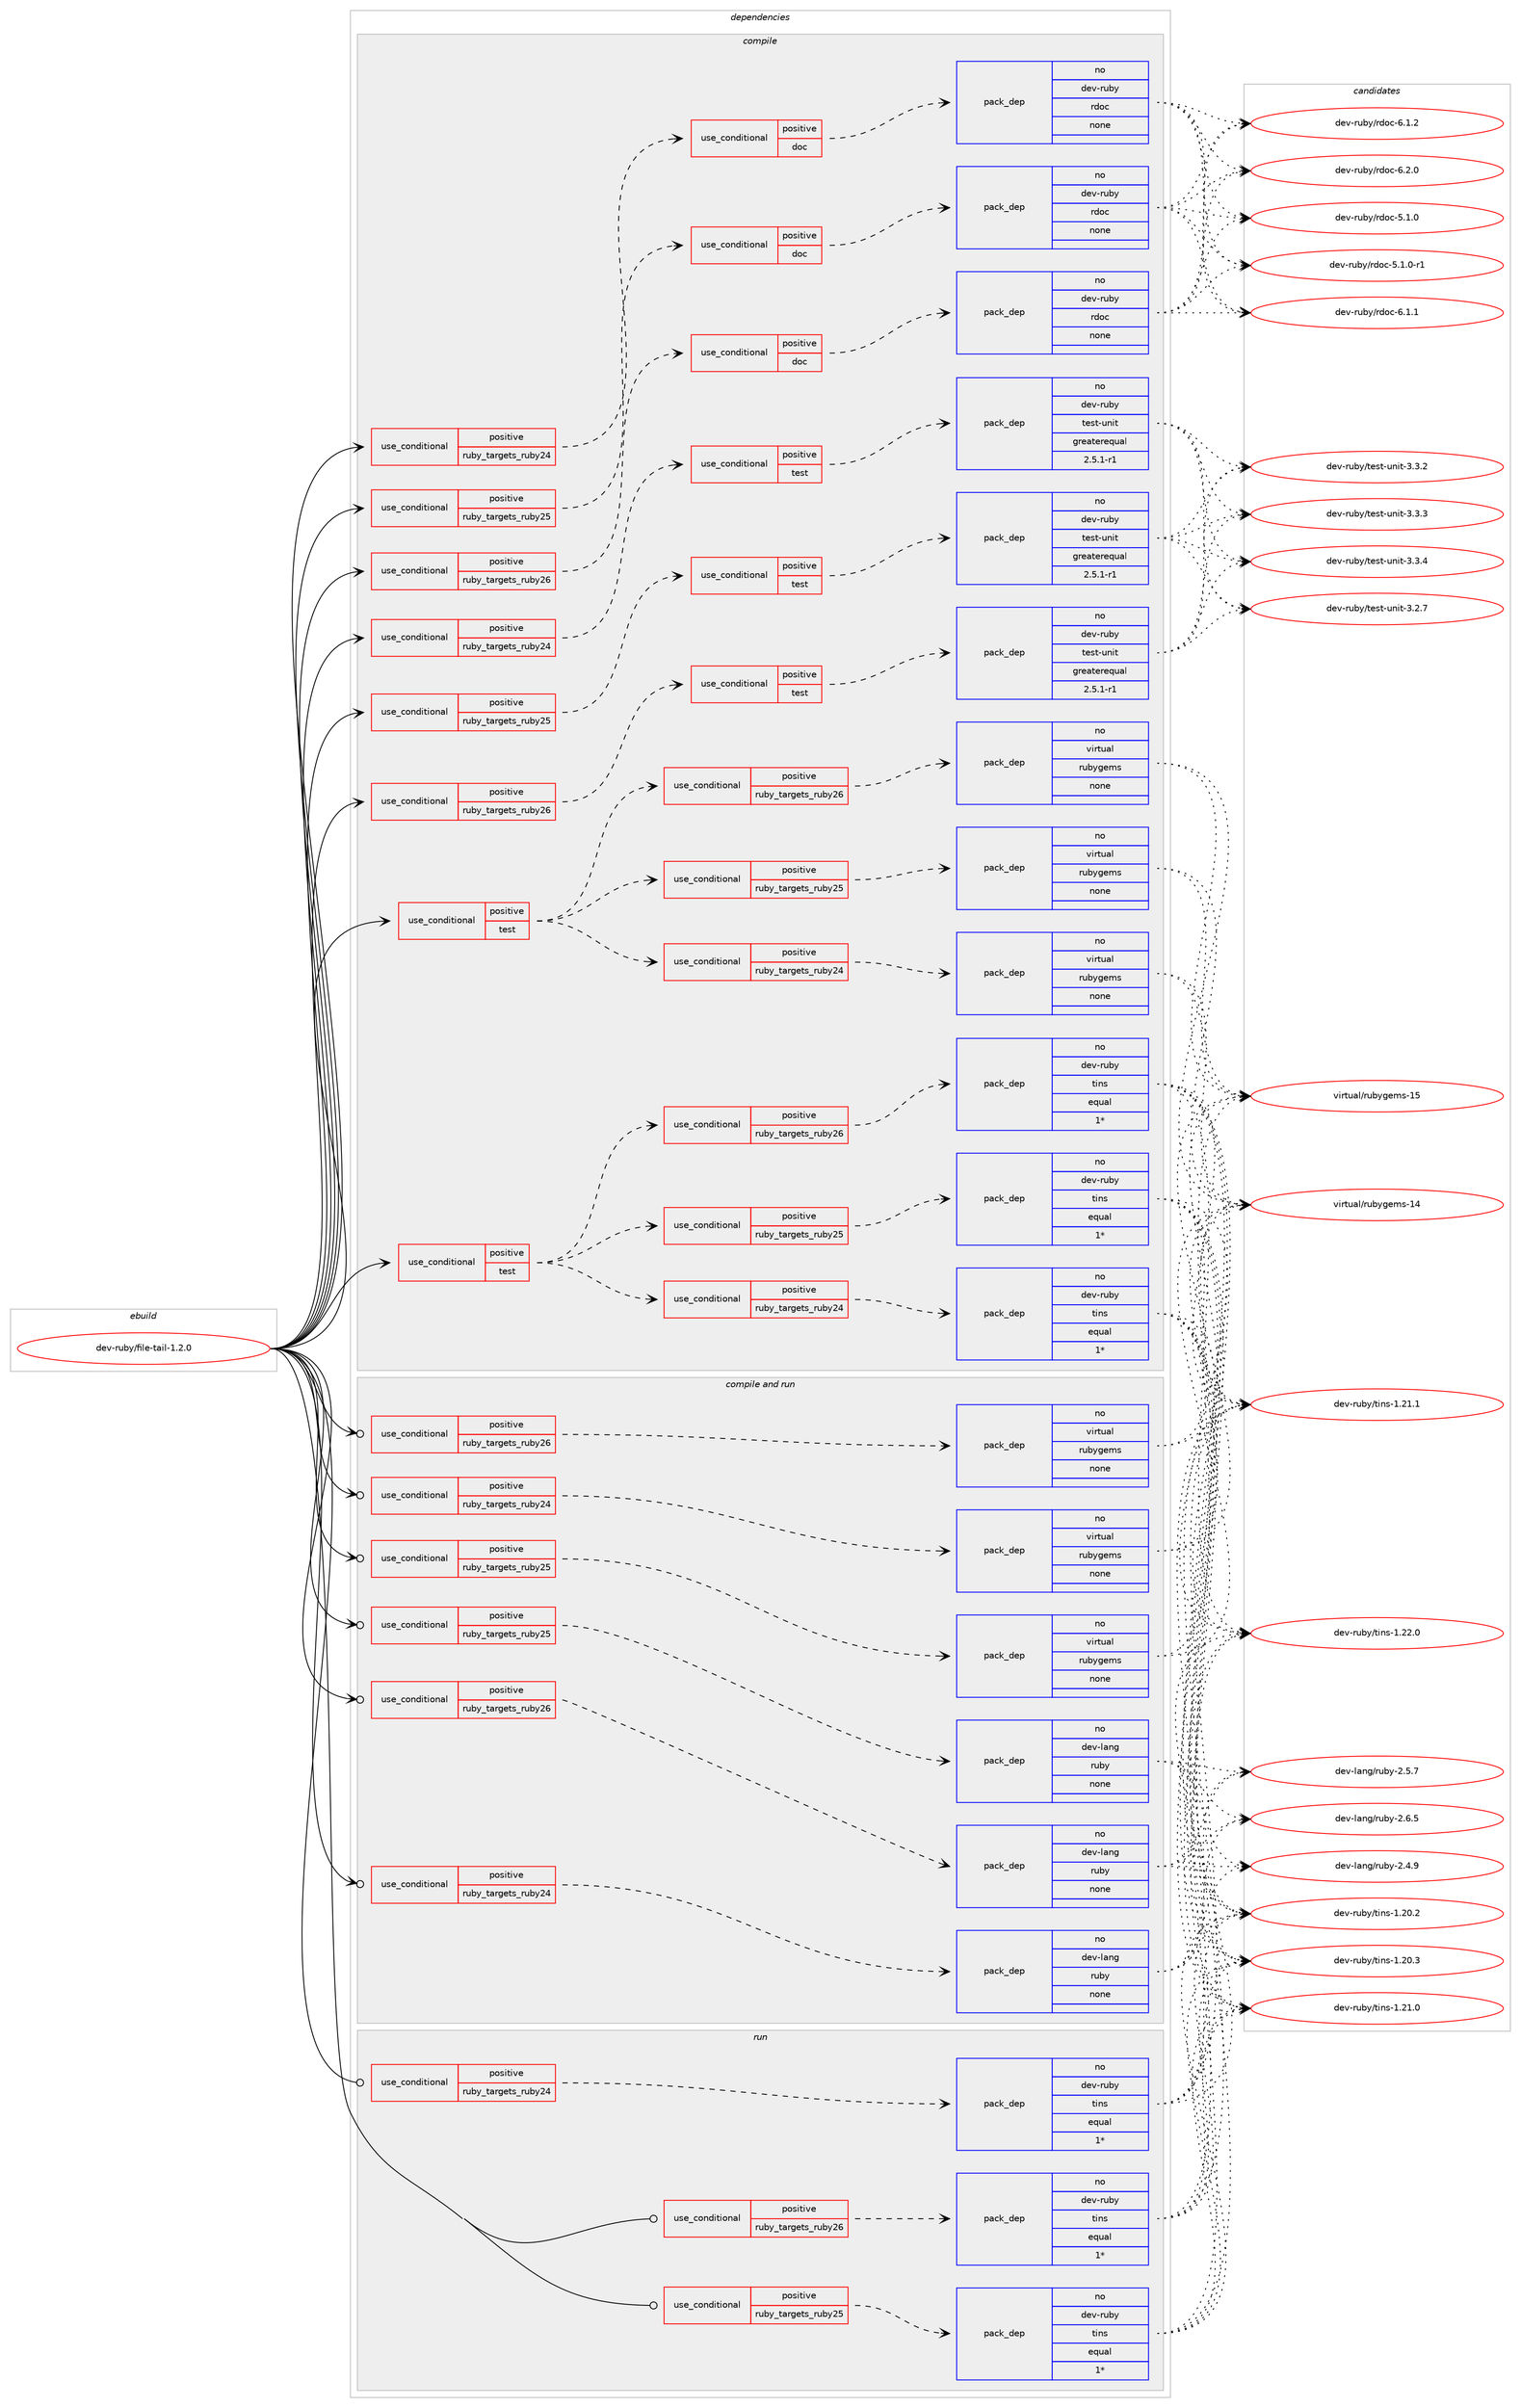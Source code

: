 digraph prolog {

# *************
# Graph options
# *************

newrank=true;
concentrate=true;
compound=true;
graph [rankdir=LR,fontname=Helvetica,fontsize=10,ranksep=1.5];#, ranksep=2.5, nodesep=0.2];
edge  [arrowhead=vee];
node  [fontname=Helvetica,fontsize=10];

# **********
# The ebuild
# **********

subgraph cluster_leftcol {
color=gray;
rank=same;
label=<<i>ebuild</i>>;
id [label="dev-ruby/file-tail-1.2.0", color=red, width=4, href="../dev-ruby/file-tail-1.2.0.svg"];
}

# ****************
# The dependencies
# ****************

subgraph cluster_midcol {
color=gray;
label=<<i>dependencies</i>>;
subgraph cluster_compile {
fillcolor="#eeeeee";
style=filled;
label=<<i>compile</i>>;
subgraph cond163469 {
dependency687364 [label=<<TABLE BORDER="0" CELLBORDER="1" CELLSPACING="0" CELLPADDING="4"><TR><TD ROWSPAN="3" CELLPADDING="10">use_conditional</TD></TR><TR><TD>positive</TD></TR><TR><TD>ruby_targets_ruby24</TD></TR></TABLE>>, shape=none, color=red];
subgraph cond163470 {
dependency687365 [label=<<TABLE BORDER="0" CELLBORDER="1" CELLSPACING="0" CELLPADDING="4"><TR><TD ROWSPAN="3" CELLPADDING="10">use_conditional</TD></TR><TR><TD>positive</TD></TR><TR><TD>doc</TD></TR></TABLE>>, shape=none, color=red];
subgraph pack511928 {
dependency687366 [label=<<TABLE BORDER="0" CELLBORDER="1" CELLSPACING="0" CELLPADDING="4" WIDTH="220"><TR><TD ROWSPAN="6" CELLPADDING="30">pack_dep</TD></TR><TR><TD WIDTH="110">no</TD></TR><TR><TD>dev-ruby</TD></TR><TR><TD>rdoc</TD></TR><TR><TD>none</TD></TR><TR><TD></TD></TR></TABLE>>, shape=none, color=blue];
}
dependency687365:e -> dependency687366:w [weight=20,style="dashed",arrowhead="vee"];
}
dependency687364:e -> dependency687365:w [weight=20,style="dashed",arrowhead="vee"];
}
id:e -> dependency687364:w [weight=20,style="solid",arrowhead="vee"];
subgraph cond163471 {
dependency687367 [label=<<TABLE BORDER="0" CELLBORDER="1" CELLSPACING="0" CELLPADDING="4"><TR><TD ROWSPAN="3" CELLPADDING="10">use_conditional</TD></TR><TR><TD>positive</TD></TR><TR><TD>ruby_targets_ruby24</TD></TR></TABLE>>, shape=none, color=red];
subgraph cond163472 {
dependency687368 [label=<<TABLE BORDER="0" CELLBORDER="1" CELLSPACING="0" CELLPADDING="4"><TR><TD ROWSPAN="3" CELLPADDING="10">use_conditional</TD></TR><TR><TD>positive</TD></TR><TR><TD>test</TD></TR></TABLE>>, shape=none, color=red];
subgraph pack511929 {
dependency687369 [label=<<TABLE BORDER="0" CELLBORDER="1" CELLSPACING="0" CELLPADDING="4" WIDTH="220"><TR><TD ROWSPAN="6" CELLPADDING="30">pack_dep</TD></TR><TR><TD WIDTH="110">no</TD></TR><TR><TD>dev-ruby</TD></TR><TR><TD>test-unit</TD></TR><TR><TD>greaterequal</TD></TR><TR><TD>2.5.1-r1</TD></TR></TABLE>>, shape=none, color=blue];
}
dependency687368:e -> dependency687369:w [weight=20,style="dashed",arrowhead="vee"];
}
dependency687367:e -> dependency687368:w [weight=20,style="dashed",arrowhead="vee"];
}
id:e -> dependency687367:w [weight=20,style="solid",arrowhead="vee"];
subgraph cond163473 {
dependency687370 [label=<<TABLE BORDER="0" CELLBORDER="1" CELLSPACING="0" CELLPADDING="4"><TR><TD ROWSPAN="3" CELLPADDING="10">use_conditional</TD></TR><TR><TD>positive</TD></TR><TR><TD>ruby_targets_ruby25</TD></TR></TABLE>>, shape=none, color=red];
subgraph cond163474 {
dependency687371 [label=<<TABLE BORDER="0" CELLBORDER="1" CELLSPACING="0" CELLPADDING="4"><TR><TD ROWSPAN="3" CELLPADDING="10">use_conditional</TD></TR><TR><TD>positive</TD></TR><TR><TD>doc</TD></TR></TABLE>>, shape=none, color=red];
subgraph pack511930 {
dependency687372 [label=<<TABLE BORDER="0" CELLBORDER="1" CELLSPACING="0" CELLPADDING="4" WIDTH="220"><TR><TD ROWSPAN="6" CELLPADDING="30">pack_dep</TD></TR><TR><TD WIDTH="110">no</TD></TR><TR><TD>dev-ruby</TD></TR><TR><TD>rdoc</TD></TR><TR><TD>none</TD></TR><TR><TD></TD></TR></TABLE>>, shape=none, color=blue];
}
dependency687371:e -> dependency687372:w [weight=20,style="dashed",arrowhead="vee"];
}
dependency687370:e -> dependency687371:w [weight=20,style="dashed",arrowhead="vee"];
}
id:e -> dependency687370:w [weight=20,style="solid",arrowhead="vee"];
subgraph cond163475 {
dependency687373 [label=<<TABLE BORDER="0" CELLBORDER="1" CELLSPACING="0" CELLPADDING="4"><TR><TD ROWSPAN="3" CELLPADDING="10">use_conditional</TD></TR><TR><TD>positive</TD></TR><TR><TD>ruby_targets_ruby25</TD></TR></TABLE>>, shape=none, color=red];
subgraph cond163476 {
dependency687374 [label=<<TABLE BORDER="0" CELLBORDER="1" CELLSPACING="0" CELLPADDING="4"><TR><TD ROWSPAN="3" CELLPADDING="10">use_conditional</TD></TR><TR><TD>positive</TD></TR><TR><TD>test</TD></TR></TABLE>>, shape=none, color=red];
subgraph pack511931 {
dependency687375 [label=<<TABLE BORDER="0" CELLBORDER="1" CELLSPACING="0" CELLPADDING="4" WIDTH="220"><TR><TD ROWSPAN="6" CELLPADDING="30">pack_dep</TD></TR><TR><TD WIDTH="110">no</TD></TR><TR><TD>dev-ruby</TD></TR><TR><TD>test-unit</TD></TR><TR><TD>greaterequal</TD></TR><TR><TD>2.5.1-r1</TD></TR></TABLE>>, shape=none, color=blue];
}
dependency687374:e -> dependency687375:w [weight=20,style="dashed",arrowhead="vee"];
}
dependency687373:e -> dependency687374:w [weight=20,style="dashed",arrowhead="vee"];
}
id:e -> dependency687373:w [weight=20,style="solid",arrowhead="vee"];
subgraph cond163477 {
dependency687376 [label=<<TABLE BORDER="0" CELLBORDER="1" CELLSPACING="0" CELLPADDING="4"><TR><TD ROWSPAN="3" CELLPADDING="10">use_conditional</TD></TR><TR><TD>positive</TD></TR><TR><TD>ruby_targets_ruby26</TD></TR></TABLE>>, shape=none, color=red];
subgraph cond163478 {
dependency687377 [label=<<TABLE BORDER="0" CELLBORDER="1" CELLSPACING="0" CELLPADDING="4"><TR><TD ROWSPAN="3" CELLPADDING="10">use_conditional</TD></TR><TR><TD>positive</TD></TR><TR><TD>doc</TD></TR></TABLE>>, shape=none, color=red];
subgraph pack511932 {
dependency687378 [label=<<TABLE BORDER="0" CELLBORDER="1" CELLSPACING="0" CELLPADDING="4" WIDTH="220"><TR><TD ROWSPAN="6" CELLPADDING="30">pack_dep</TD></TR><TR><TD WIDTH="110">no</TD></TR><TR><TD>dev-ruby</TD></TR><TR><TD>rdoc</TD></TR><TR><TD>none</TD></TR><TR><TD></TD></TR></TABLE>>, shape=none, color=blue];
}
dependency687377:e -> dependency687378:w [weight=20,style="dashed",arrowhead="vee"];
}
dependency687376:e -> dependency687377:w [weight=20,style="dashed",arrowhead="vee"];
}
id:e -> dependency687376:w [weight=20,style="solid",arrowhead="vee"];
subgraph cond163479 {
dependency687379 [label=<<TABLE BORDER="0" CELLBORDER="1" CELLSPACING="0" CELLPADDING="4"><TR><TD ROWSPAN="3" CELLPADDING="10">use_conditional</TD></TR><TR><TD>positive</TD></TR><TR><TD>ruby_targets_ruby26</TD></TR></TABLE>>, shape=none, color=red];
subgraph cond163480 {
dependency687380 [label=<<TABLE BORDER="0" CELLBORDER="1" CELLSPACING="0" CELLPADDING="4"><TR><TD ROWSPAN="3" CELLPADDING="10">use_conditional</TD></TR><TR><TD>positive</TD></TR><TR><TD>test</TD></TR></TABLE>>, shape=none, color=red];
subgraph pack511933 {
dependency687381 [label=<<TABLE BORDER="0" CELLBORDER="1" CELLSPACING="0" CELLPADDING="4" WIDTH="220"><TR><TD ROWSPAN="6" CELLPADDING="30">pack_dep</TD></TR><TR><TD WIDTH="110">no</TD></TR><TR><TD>dev-ruby</TD></TR><TR><TD>test-unit</TD></TR><TR><TD>greaterequal</TD></TR><TR><TD>2.5.1-r1</TD></TR></TABLE>>, shape=none, color=blue];
}
dependency687380:e -> dependency687381:w [weight=20,style="dashed",arrowhead="vee"];
}
dependency687379:e -> dependency687380:w [weight=20,style="dashed",arrowhead="vee"];
}
id:e -> dependency687379:w [weight=20,style="solid",arrowhead="vee"];
subgraph cond163481 {
dependency687382 [label=<<TABLE BORDER="0" CELLBORDER="1" CELLSPACING="0" CELLPADDING="4"><TR><TD ROWSPAN="3" CELLPADDING="10">use_conditional</TD></TR><TR><TD>positive</TD></TR><TR><TD>test</TD></TR></TABLE>>, shape=none, color=red];
subgraph cond163482 {
dependency687383 [label=<<TABLE BORDER="0" CELLBORDER="1" CELLSPACING="0" CELLPADDING="4"><TR><TD ROWSPAN="3" CELLPADDING="10">use_conditional</TD></TR><TR><TD>positive</TD></TR><TR><TD>ruby_targets_ruby24</TD></TR></TABLE>>, shape=none, color=red];
subgraph pack511934 {
dependency687384 [label=<<TABLE BORDER="0" CELLBORDER="1" CELLSPACING="0" CELLPADDING="4" WIDTH="220"><TR><TD ROWSPAN="6" CELLPADDING="30">pack_dep</TD></TR><TR><TD WIDTH="110">no</TD></TR><TR><TD>dev-ruby</TD></TR><TR><TD>tins</TD></TR><TR><TD>equal</TD></TR><TR><TD>1*</TD></TR></TABLE>>, shape=none, color=blue];
}
dependency687383:e -> dependency687384:w [weight=20,style="dashed",arrowhead="vee"];
}
dependency687382:e -> dependency687383:w [weight=20,style="dashed",arrowhead="vee"];
subgraph cond163483 {
dependency687385 [label=<<TABLE BORDER="0" CELLBORDER="1" CELLSPACING="0" CELLPADDING="4"><TR><TD ROWSPAN="3" CELLPADDING="10">use_conditional</TD></TR><TR><TD>positive</TD></TR><TR><TD>ruby_targets_ruby25</TD></TR></TABLE>>, shape=none, color=red];
subgraph pack511935 {
dependency687386 [label=<<TABLE BORDER="0" CELLBORDER="1" CELLSPACING="0" CELLPADDING="4" WIDTH="220"><TR><TD ROWSPAN="6" CELLPADDING="30">pack_dep</TD></TR><TR><TD WIDTH="110">no</TD></TR><TR><TD>dev-ruby</TD></TR><TR><TD>tins</TD></TR><TR><TD>equal</TD></TR><TR><TD>1*</TD></TR></TABLE>>, shape=none, color=blue];
}
dependency687385:e -> dependency687386:w [weight=20,style="dashed",arrowhead="vee"];
}
dependency687382:e -> dependency687385:w [weight=20,style="dashed",arrowhead="vee"];
subgraph cond163484 {
dependency687387 [label=<<TABLE BORDER="0" CELLBORDER="1" CELLSPACING="0" CELLPADDING="4"><TR><TD ROWSPAN="3" CELLPADDING="10">use_conditional</TD></TR><TR><TD>positive</TD></TR><TR><TD>ruby_targets_ruby26</TD></TR></TABLE>>, shape=none, color=red];
subgraph pack511936 {
dependency687388 [label=<<TABLE BORDER="0" CELLBORDER="1" CELLSPACING="0" CELLPADDING="4" WIDTH="220"><TR><TD ROWSPAN="6" CELLPADDING="30">pack_dep</TD></TR><TR><TD WIDTH="110">no</TD></TR><TR><TD>dev-ruby</TD></TR><TR><TD>tins</TD></TR><TR><TD>equal</TD></TR><TR><TD>1*</TD></TR></TABLE>>, shape=none, color=blue];
}
dependency687387:e -> dependency687388:w [weight=20,style="dashed",arrowhead="vee"];
}
dependency687382:e -> dependency687387:w [weight=20,style="dashed",arrowhead="vee"];
}
id:e -> dependency687382:w [weight=20,style="solid",arrowhead="vee"];
subgraph cond163485 {
dependency687389 [label=<<TABLE BORDER="0" CELLBORDER="1" CELLSPACING="0" CELLPADDING="4"><TR><TD ROWSPAN="3" CELLPADDING="10">use_conditional</TD></TR><TR><TD>positive</TD></TR><TR><TD>test</TD></TR></TABLE>>, shape=none, color=red];
subgraph cond163486 {
dependency687390 [label=<<TABLE BORDER="0" CELLBORDER="1" CELLSPACING="0" CELLPADDING="4"><TR><TD ROWSPAN="3" CELLPADDING="10">use_conditional</TD></TR><TR><TD>positive</TD></TR><TR><TD>ruby_targets_ruby24</TD></TR></TABLE>>, shape=none, color=red];
subgraph pack511937 {
dependency687391 [label=<<TABLE BORDER="0" CELLBORDER="1" CELLSPACING="0" CELLPADDING="4" WIDTH="220"><TR><TD ROWSPAN="6" CELLPADDING="30">pack_dep</TD></TR><TR><TD WIDTH="110">no</TD></TR><TR><TD>virtual</TD></TR><TR><TD>rubygems</TD></TR><TR><TD>none</TD></TR><TR><TD></TD></TR></TABLE>>, shape=none, color=blue];
}
dependency687390:e -> dependency687391:w [weight=20,style="dashed",arrowhead="vee"];
}
dependency687389:e -> dependency687390:w [weight=20,style="dashed",arrowhead="vee"];
subgraph cond163487 {
dependency687392 [label=<<TABLE BORDER="0" CELLBORDER="1" CELLSPACING="0" CELLPADDING="4"><TR><TD ROWSPAN="3" CELLPADDING="10">use_conditional</TD></TR><TR><TD>positive</TD></TR><TR><TD>ruby_targets_ruby25</TD></TR></TABLE>>, shape=none, color=red];
subgraph pack511938 {
dependency687393 [label=<<TABLE BORDER="0" CELLBORDER="1" CELLSPACING="0" CELLPADDING="4" WIDTH="220"><TR><TD ROWSPAN="6" CELLPADDING="30">pack_dep</TD></TR><TR><TD WIDTH="110">no</TD></TR><TR><TD>virtual</TD></TR><TR><TD>rubygems</TD></TR><TR><TD>none</TD></TR><TR><TD></TD></TR></TABLE>>, shape=none, color=blue];
}
dependency687392:e -> dependency687393:w [weight=20,style="dashed",arrowhead="vee"];
}
dependency687389:e -> dependency687392:w [weight=20,style="dashed",arrowhead="vee"];
subgraph cond163488 {
dependency687394 [label=<<TABLE BORDER="0" CELLBORDER="1" CELLSPACING="0" CELLPADDING="4"><TR><TD ROWSPAN="3" CELLPADDING="10">use_conditional</TD></TR><TR><TD>positive</TD></TR><TR><TD>ruby_targets_ruby26</TD></TR></TABLE>>, shape=none, color=red];
subgraph pack511939 {
dependency687395 [label=<<TABLE BORDER="0" CELLBORDER="1" CELLSPACING="0" CELLPADDING="4" WIDTH="220"><TR><TD ROWSPAN="6" CELLPADDING="30">pack_dep</TD></TR><TR><TD WIDTH="110">no</TD></TR><TR><TD>virtual</TD></TR><TR><TD>rubygems</TD></TR><TR><TD>none</TD></TR><TR><TD></TD></TR></TABLE>>, shape=none, color=blue];
}
dependency687394:e -> dependency687395:w [weight=20,style="dashed",arrowhead="vee"];
}
dependency687389:e -> dependency687394:w [weight=20,style="dashed",arrowhead="vee"];
}
id:e -> dependency687389:w [weight=20,style="solid",arrowhead="vee"];
}
subgraph cluster_compileandrun {
fillcolor="#eeeeee";
style=filled;
label=<<i>compile and run</i>>;
subgraph cond163489 {
dependency687396 [label=<<TABLE BORDER="0" CELLBORDER="1" CELLSPACING="0" CELLPADDING="4"><TR><TD ROWSPAN="3" CELLPADDING="10">use_conditional</TD></TR><TR><TD>positive</TD></TR><TR><TD>ruby_targets_ruby24</TD></TR></TABLE>>, shape=none, color=red];
subgraph pack511940 {
dependency687397 [label=<<TABLE BORDER="0" CELLBORDER="1" CELLSPACING="0" CELLPADDING="4" WIDTH="220"><TR><TD ROWSPAN="6" CELLPADDING="30">pack_dep</TD></TR><TR><TD WIDTH="110">no</TD></TR><TR><TD>dev-lang</TD></TR><TR><TD>ruby</TD></TR><TR><TD>none</TD></TR><TR><TD></TD></TR></TABLE>>, shape=none, color=blue];
}
dependency687396:e -> dependency687397:w [weight=20,style="dashed",arrowhead="vee"];
}
id:e -> dependency687396:w [weight=20,style="solid",arrowhead="odotvee"];
subgraph cond163490 {
dependency687398 [label=<<TABLE BORDER="0" CELLBORDER="1" CELLSPACING="0" CELLPADDING="4"><TR><TD ROWSPAN="3" CELLPADDING="10">use_conditional</TD></TR><TR><TD>positive</TD></TR><TR><TD>ruby_targets_ruby24</TD></TR></TABLE>>, shape=none, color=red];
subgraph pack511941 {
dependency687399 [label=<<TABLE BORDER="0" CELLBORDER="1" CELLSPACING="0" CELLPADDING="4" WIDTH="220"><TR><TD ROWSPAN="6" CELLPADDING="30">pack_dep</TD></TR><TR><TD WIDTH="110">no</TD></TR><TR><TD>virtual</TD></TR><TR><TD>rubygems</TD></TR><TR><TD>none</TD></TR><TR><TD></TD></TR></TABLE>>, shape=none, color=blue];
}
dependency687398:e -> dependency687399:w [weight=20,style="dashed",arrowhead="vee"];
}
id:e -> dependency687398:w [weight=20,style="solid",arrowhead="odotvee"];
subgraph cond163491 {
dependency687400 [label=<<TABLE BORDER="0" CELLBORDER="1" CELLSPACING="0" CELLPADDING="4"><TR><TD ROWSPAN="3" CELLPADDING="10">use_conditional</TD></TR><TR><TD>positive</TD></TR><TR><TD>ruby_targets_ruby25</TD></TR></TABLE>>, shape=none, color=red];
subgraph pack511942 {
dependency687401 [label=<<TABLE BORDER="0" CELLBORDER="1" CELLSPACING="0" CELLPADDING="4" WIDTH="220"><TR><TD ROWSPAN="6" CELLPADDING="30">pack_dep</TD></TR><TR><TD WIDTH="110">no</TD></TR><TR><TD>dev-lang</TD></TR><TR><TD>ruby</TD></TR><TR><TD>none</TD></TR><TR><TD></TD></TR></TABLE>>, shape=none, color=blue];
}
dependency687400:e -> dependency687401:w [weight=20,style="dashed",arrowhead="vee"];
}
id:e -> dependency687400:w [weight=20,style="solid",arrowhead="odotvee"];
subgraph cond163492 {
dependency687402 [label=<<TABLE BORDER="0" CELLBORDER="1" CELLSPACING="0" CELLPADDING="4"><TR><TD ROWSPAN="3" CELLPADDING="10">use_conditional</TD></TR><TR><TD>positive</TD></TR><TR><TD>ruby_targets_ruby25</TD></TR></TABLE>>, shape=none, color=red];
subgraph pack511943 {
dependency687403 [label=<<TABLE BORDER="0" CELLBORDER="1" CELLSPACING="0" CELLPADDING="4" WIDTH="220"><TR><TD ROWSPAN="6" CELLPADDING="30">pack_dep</TD></TR><TR><TD WIDTH="110">no</TD></TR><TR><TD>virtual</TD></TR><TR><TD>rubygems</TD></TR><TR><TD>none</TD></TR><TR><TD></TD></TR></TABLE>>, shape=none, color=blue];
}
dependency687402:e -> dependency687403:w [weight=20,style="dashed",arrowhead="vee"];
}
id:e -> dependency687402:w [weight=20,style="solid",arrowhead="odotvee"];
subgraph cond163493 {
dependency687404 [label=<<TABLE BORDER="0" CELLBORDER="1" CELLSPACING="0" CELLPADDING="4"><TR><TD ROWSPAN="3" CELLPADDING="10">use_conditional</TD></TR><TR><TD>positive</TD></TR><TR><TD>ruby_targets_ruby26</TD></TR></TABLE>>, shape=none, color=red];
subgraph pack511944 {
dependency687405 [label=<<TABLE BORDER="0" CELLBORDER="1" CELLSPACING="0" CELLPADDING="4" WIDTH="220"><TR><TD ROWSPAN="6" CELLPADDING="30">pack_dep</TD></TR><TR><TD WIDTH="110">no</TD></TR><TR><TD>dev-lang</TD></TR><TR><TD>ruby</TD></TR><TR><TD>none</TD></TR><TR><TD></TD></TR></TABLE>>, shape=none, color=blue];
}
dependency687404:e -> dependency687405:w [weight=20,style="dashed",arrowhead="vee"];
}
id:e -> dependency687404:w [weight=20,style="solid",arrowhead="odotvee"];
subgraph cond163494 {
dependency687406 [label=<<TABLE BORDER="0" CELLBORDER="1" CELLSPACING="0" CELLPADDING="4"><TR><TD ROWSPAN="3" CELLPADDING="10">use_conditional</TD></TR><TR><TD>positive</TD></TR><TR><TD>ruby_targets_ruby26</TD></TR></TABLE>>, shape=none, color=red];
subgraph pack511945 {
dependency687407 [label=<<TABLE BORDER="0" CELLBORDER="1" CELLSPACING="0" CELLPADDING="4" WIDTH="220"><TR><TD ROWSPAN="6" CELLPADDING="30">pack_dep</TD></TR><TR><TD WIDTH="110">no</TD></TR><TR><TD>virtual</TD></TR><TR><TD>rubygems</TD></TR><TR><TD>none</TD></TR><TR><TD></TD></TR></TABLE>>, shape=none, color=blue];
}
dependency687406:e -> dependency687407:w [weight=20,style="dashed",arrowhead="vee"];
}
id:e -> dependency687406:w [weight=20,style="solid",arrowhead="odotvee"];
}
subgraph cluster_run {
fillcolor="#eeeeee";
style=filled;
label=<<i>run</i>>;
subgraph cond163495 {
dependency687408 [label=<<TABLE BORDER="0" CELLBORDER="1" CELLSPACING="0" CELLPADDING="4"><TR><TD ROWSPAN="3" CELLPADDING="10">use_conditional</TD></TR><TR><TD>positive</TD></TR><TR><TD>ruby_targets_ruby24</TD></TR></TABLE>>, shape=none, color=red];
subgraph pack511946 {
dependency687409 [label=<<TABLE BORDER="0" CELLBORDER="1" CELLSPACING="0" CELLPADDING="4" WIDTH="220"><TR><TD ROWSPAN="6" CELLPADDING="30">pack_dep</TD></TR><TR><TD WIDTH="110">no</TD></TR><TR><TD>dev-ruby</TD></TR><TR><TD>tins</TD></TR><TR><TD>equal</TD></TR><TR><TD>1*</TD></TR></TABLE>>, shape=none, color=blue];
}
dependency687408:e -> dependency687409:w [weight=20,style="dashed",arrowhead="vee"];
}
id:e -> dependency687408:w [weight=20,style="solid",arrowhead="odot"];
subgraph cond163496 {
dependency687410 [label=<<TABLE BORDER="0" CELLBORDER="1" CELLSPACING="0" CELLPADDING="4"><TR><TD ROWSPAN="3" CELLPADDING="10">use_conditional</TD></TR><TR><TD>positive</TD></TR><TR><TD>ruby_targets_ruby25</TD></TR></TABLE>>, shape=none, color=red];
subgraph pack511947 {
dependency687411 [label=<<TABLE BORDER="0" CELLBORDER="1" CELLSPACING="0" CELLPADDING="4" WIDTH="220"><TR><TD ROWSPAN="6" CELLPADDING="30">pack_dep</TD></TR><TR><TD WIDTH="110">no</TD></TR><TR><TD>dev-ruby</TD></TR><TR><TD>tins</TD></TR><TR><TD>equal</TD></TR><TR><TD>1*</TD></TR></TABLE>>, shape=none, color=blue];
}
dependency687410:e -> dependency687411:w [weight=20,style="dashed",arrowhead="vee"];
}
id:e -> dependency687410:w [weight=20,style="solid",arrowhead="odot"];
subgraph cond163497 {
dependency687412 [label=<<TABLE BORDER="0" CELLBORDER="1" CELLSPACING="0" CELLPADDING="4"><TR><TD ROWSPAN="3" CELLPADDING="10">use_conditional</TD></TR><TR><TD>positive</TD></TR><TR><TD>ruby_targets_ruby26</TD></TR></TABLE>>, shape=none, color=red];
subgraph pack511948 {
dependency687413 [label=<<TABLE BORDER="0" CELLBORDER="1" CELLSPACING="0" CELLPADDING="4" WIDTH="220"><TR><TD ROWSPAN="6" CELLPADDING="30">pack_dep</TD></TR><TR><TD WIDTH="110">no</TD></TR><TR><TD>dev-ruby</TD></TR><TR><TD>tins</TD></TR><TR><TD>equal</TD></TR><TR><TD>1*</TD></TR></TABLE>>, shape=none, color=blue];
}
dependency687412:e -> dependency687413:w [weight=20,style="dashed",arrowhead="vee"];
}
id:e -> dependency687412:w [weight=20,style="solid",arrowhead="odot"];
}
}

# **************
# The candidates
# **************

subgraph cluster_choices {
rank=same;
color=gray;
label=<<i>candidates</i>>;

subgraph choice511928 {
color=black;
nodesep=1;
choice10010111845114117981214711410011199455346494648 [label="dev-ruby/rdoc-5.1.0", color=red, width=4,href="../dev-ruby/rdoc-5.1.0.svg"];
choice100101118451141179812147114100111994553464946484511449 [label="dev-ruby/rdoc-5.1.0-r1", color=red, width=4,href="../dev-ruby/rdoc-5.1.0-r1.svg"];
choice10010111845114117981214711410011199455446494649 [label="dev-ruby/rdoc-6.1.1", color=red, width=4,href="../dev-ruby/rdoc-6.1.1.svg"];
choice10010111845114117981214711410011199455446494650 [label="dev-ruby/rdoc-6.1.2", color=red, width=4,href="../dev-ruby/rdoc-6.1.2.svg"];
choice10010111845114117981214711410011199455446504648 [label="dev-ruby/rdoc-6.2.0", color=red, width=4,href="../dev-ruby/rdoc-6.2.0.svg"];
dependency687366:e -> choice10010111845114117981214711410011199455346494648:w [style=dotted,weight="100"];
dependency687366:e -> choice100101118451141179812147114100111994553464946484511449:w [style=dotted,weight="100"];
dependency687366:e -> choice10010111845114117981214711410011199455446494649:w [style=dotted,weight="100"];
dependency687366:e -> choice10010111845114117981214711410011199455446494650:w [style=dotted,weight="100"];
dependency687366:e -> choice10010111845114117981214711410011199455446504648:w [style=dotted,weight="100"];
}
subgraph choice511929 {
color=black;
nodesep=1;
choice10010111845114117981214711610111511645117110105116455146504655 [label="dev-ruby/test-unit-3.2.7", color=red, width=4,href="../dev-ruby/test-unit-3.2.7.svg"];
choice10010111845114117981214711610111511645117110105116455146514650 [label="dev-ruby/test-unit-3.3.2", color=red, width=4,href="../dev-ruby/test-unit-3.3.2.svg"];
choice10010111845114117981214711610111511645117110105116455146514651 [label="dev-ruby/test-unit-3.3.3", color=red, width=4,href="../dev-ruby/test-unit-3.3.3.svg"];
choice10010111845114117981214711610111511645117110105116455146514652 [label="dev-ruby/test-unit-3.3.4", color=red, width=4,href="../dev-ruby/test-unit-3.3.4.svg"];
dependency687369:e -> choice10010111845114117981214711610111511645117110105116455146504655:w [style=dotted,weight="100"];
dependency687369:e -> choice10010111845114117981214711610111511645117110105116455146514650:w [style=dotted,weight="100"];
dependency687369:e -> choice10010111845114117981214711610111511645117110105116455146514651:w [style=dotted,weight="100"];
dependency687369:e -> choice10010111845114117981214711610111511645117110105116455146514652:w [style=dotted,weight="100"];
}
subgraph choice511930 {
color=black;
nodesep=1;
choice10010111845114117981214711410011199455346494648 [label="dev-ruby/rdoc-5.1.0", color=red, width=4,href="../dev-ruby/rdoc-5.1.0.svg"];
choice100101118451141179812147114100111994553464946484511449 [label="dev-ruby/rdoc-5.1.0-r1", color=red, width=4,href="../dev-ruby/rdoc-5.1.0-r1.svg"];
choice10010111845114117981214711410011199455446494649 [label="dev-ruby/rdoc-6.1.1", color=red, width=4,href="../dev-ruby/rdoc-6.1.1.svg"];
choice10010111845114117981214711410011199455446494650 [label="dev-ruby/rdoc-6.1.2", color=red, width=4,href="../dev-ruby/rdoc-6.1.2.svg"];
choice10010111845114117981214711410011199455446504648 [label="dev-ruby/rdoc-6.2.0", color=red, width=4,href="../dev-ruby/rdoc-6.2.0.svg"];
dependency687372:e -> choice10010111845114117981214711410011199455346494648:w [style=dotted,weight="100"];
dependency687372:e -> choice100101118451141179812147114100111994553464946484511449:w [style=dotted,weight="100"];
dependency687372:e -> choice10010111845114117981214711410011199455446494649:w [style=dotted,weight="100"];
dependency687372:e -> choice10010111845114117981214711410011199455446494650:w [style=dotted,weight="100"];
dependency687372:e -> choice10010111845114117981214711410011199455446504648:w [style=dotted,weight="100"];
}
subgraph choice511931 {
color=black;
nodesep=1;
choice10010111845114117981214711610111511645117110105116455146504655 [label="dev-ruby/test-unit-3.2.7", color=red, width=4,href="../dev-ruby/test-unit-3.2.7.svg"];
choice10010111845114117981214711610111511645117110105116455146514650 [label="dev-ruby/test-unit-3.3.2", color=red, width=4,href="../dev-ruby/test-unit-3.3.2.svg"];
choice10010111845114117981214711610111511645117110105116455146514651 [label="dev-ruby/test-unit-3.3.3", color=red, width=4,href="../dev-ruby/test-unit-3.3.3.svg"];
choice10010111845114117981214711610111511645117110105116455146514652 [label="dev-ruby/test-unit-3.3.4", color=red, width=4,href="../dev-ruby/test-unit-3.3.4.svg"];
dependency687375:e -> choice10010111845114117981214711610111511645117110105116455146504655:w [style=dotted,weight="100"];
dependency687375:e -> choice10010111845114117981214711610111511645117110105116455146514650:w [style=dotted,weight="100"];
dependency687375:e -> choice10010111845114117981214711610111511645117110105116455146514651:w [style=dotted,weight="100"];
dependency687375:e -> choice10010111845114117981214711610111511645117110105116455146514652:w [style=dotted,weight="100"];
}
subgraph choice511932 {
color=black;
nodesep=1;
choice10010111845114117981214711410011199455346494648 [label="dev-ruby/rdoc-5.1.0", color=red, width=4,href="../dev-ruby/rdoc-5.1.0.svg"];
choice100101118451141179812147114100111994553464946484511449 [label="dev-ruby/rdoc-5.1.0-r1", color=red, width=4,href="../dev-ruby/rdoc-5.1.0-r1.svg"];
choice10010111845114117981214711410011199455446494649 [label="dev-ruby/rdoc-6.1.1", color=red, width=4,href="../dev-ruby/rdoc-6.1.1.svg"];
choice10010111845114117981214711410011199455446494650 [label="dev-ruby/rdoc-6.1.2", color=red, width=4,href="../dev-ruby/rdoc-6.1.2.svg"];
choice10010111845114117981214711410011199455446504648 [label="dev-ruby/rdoc-6.2.0", color=red, width=4,href="../dev-ruby/rdoc-6.2.0.svg"];
dependency687378:e -> choice10010111845114117981214711410011199455346494648:w [style=dotted,weight="100"];
dependency687378:e -> choice100101118451141179812147114100111994553464946484511449:w [style=dotted,weight="100"];
dependency687378:e -> choice10010111845114117981214711410011199455446494649:w [style=dotted,weight="100"];
dependency687378:e -> choice10010111845114117981214711410011199455446494650:w [style=dotted,weight="100"];
dependency687378:e -> choice10010111845114117981214711410011199455446504648:w [style=dotted,weight="100"];
}
subgraph choice511933 {
color=black;
nodesep=1;
choice10010111845114117981214711610111511645117110105116455146504655 [label="dev-ruby/test-unit-3.2.7", color=red, width=4,href="../dev-ruby/test-unit-3.2.7.svg"];
choice10010111845114117981214711610111511645117110105116455146514650 [label="dev-ruby/test-unit-3.3.2", color=red, width=4,href="../dev-ruby/test-unit-3.3.2.svg"];
choice10010111845114117981214711610111511645117110105116455146514651 [label="dev-ruby/test-unit-3.3.3", color=red, width=4,href="../dev-ruby/test-unit-3.3.3.svg"];
choice10010111845114117981214711610111511645117110105116455146514652 [label="dev-ruby/test-unit-3.3.4", color=red, width=4,href="../dev-ruby/test-unit-3.3.4.svg"];
dependency687381:e -> choice10010111845114117981214711610111511645117110105116455146504655:w [style=dotted,weight="100"];
dependency687381:e -> choice10010111845114117981214711610111511645117110105116455146514650:w [style=dotted,weight="100"];
dependency687381:e -> choice10010111845114117981214711610111511645117110105116455146514651:w [style=dotted,weight="100"];
dependency687381:e -> choice10010111845114117981214711610111511645117110105116455146514652:w [style=dotted,weight="100"];
}
subgraph choice511934 {
color=black;
nodesep=1;
choice10010111845114117981214711610511011545494650484650 [label="dev-ruby/tins-1.20.2", color=red, width=4,href="../dev-ruby/tins-1.20.2.svg"];
choice10010111845114117981214711610511011545494650484651 [label="dev-ruby/tins-1.20.3", color=red, width=4,href="../dev-ruby/tins-1.20.3.svg"];
choice10010111845114117981214711610511011545494650494648 [label="dev-ruby/tins-1.21.0", color=red, width=4,href="../dev-ruby/tins-1.21.0.svg"];
choice10010111845114117981214711610511011545494650494649 [label="dev-ruby/tins-1.21.1", color=red, width=4,href="../dev-ruby/tins-1.21.1.svg"];
choice10010111845114117981214711610511011545494650504648 [label="dev-ruby/tins-1.22.0", color=red, width=4,href="../dev-ruby/tins-1.22.0.svg"];
dependency687384:e -> choice10010111845114117981214711610511011545494650484650:w [style=dotted,weight="100"];
dependency687384:e -> choice10010111845114117981214711610511011545494650484651:w [style=dotted,weight="100"];
dependency687384:e -> choice10010111845114117981214711610511011545494650494648:w [style=dotted,weight="100"];
dependency687384:e -> choice10010111845114117981214711610511011545494650494649:w [style=dotted,weight="100"];
dependency687384:e -> choice10010111845114117981214711610511011545494650504648:w [style=dotted,weight="100"];
}
subgraph choice511935 {
color=black;
nodesep=1;
choice10010111845114117981214711610511011545494650484650 [label="dev-ruby/tins-1.20.2", color=red, width=4,href="../dev-ruby/tins-1.20.2.svg"];
choice10010111845114117981214711610511011545494650484651 [label="dev-ruby/tins-1.20.3", color=red, width=4,href="../dev-ruby/tins-1.20.3.svg"];
choice10010111845114117981214711610511011545494650494648 [label="dev-ruby/tins-1.21.0", color=red, width=4,href="../dev-ruby/tins-1.21.0.svg"];
choice10010111845114117981214711610511011545494650494649 [label="dev-ruby/tins-1.21.1", color=red, width=4,href="../dev-ruby/tins-1.21.1.svg"];
choice10010111845114117981214711610511011545494650504648 [label="dev-ruby/tins-1.22.0", color=red, width=4,href="../dev-ruby/tins-1.22.0.svg"];
dependency687386:e -> choice10010111845114117981214711610511011545494650484650:w [style=dotted,weight="100"];
dependency687386:e -> choice10010111845114117981214711610511011545494650484651:w [style=dotted,weight="100"];
dependency687386:e -> choice10010111845114117981214711610511011545494650494648:w [style=dotted,weight="100"];
dependency687386:e -> choice10010111845114117981214711610511011545494650494649:w [style=dotted,weight="100"];
dependency687386:e -> choice10010111845114117981214711610511011545494650504648:w [style=dotted,weight="100"];
}
subgraph choice511936 {
color=black;
nodesep=1;
choice10010111845114117981214711610511011545494650484650 [label="dev-ruby/tins-1.20.2", color=red, width=4,href="../dev-ruby/tins-1.20.2.svg"];
choice10010111845114117981214711610511011545494650484651 [label="dev-ruby/tins-1.20.3", color=red, width=4,href="../dev-ruby/tins-1.20.3.svg"];
choice10010111845114117981214711610511011545494650494648 [label="dev-ruby/tins-1.21.0", color=red, width=4,href="../dev-ruby/tins-1.21.0.svg"];
choice10010111845114117981214711610511011545494650494649 [label="dev-ruby/tins-1.21.1", color=red, width=4,href="../dev-ruby/tins-1.21.1.svg"];
choice10010111845114117981214711610511011545494650504648 [label="dev-ruby/tins-1.22.0", color=red, width=4,href="../dev-ruby/tins-1.22.0.svg"];
dependency687388:e -> choice10010111845114117981214711610511011545494650484650:w [style=dotted,weight="100"];
dependency687388:e -> choice10010111845114117981214711610511011545494650484651:w [style=dotted,weight="100"];
dependency687388:e -> choice10010111845114117981214711610511011545494650494648:w [style=dotted,weight="100"];
dependency687388:e -> choice10010111845114117981214711610511011545494650494649:w [style=dotted,weight="100"];
dependency687388:e -> choice10010111845114117981214711610511011545494650504648:w [style=dotted,weight="100"];
}
subgraph choice511937 {
color=black;
nodesep=1;
choice118105114116117971084711411798121103101109115454952 [label="virtual/rubygems-14", color=red, width=4,href="../virtual/rubygems-14.svg"];
choice118105114116117971084711411798121103101109115454953 [label="virtual/rubygems-15", color=red, width=4,href="../virtual/rubygems-15.svg"];
dependency687391:e -> choice118105114116117971084711411798121103101109115454952:w [style=dotted,weight="100"];
dependency687391:e -> choice118105114116117971084711411798121103101109115454953:w [style=dotted,weight="100"];
}
subgraph choice511938 {
color=black;
nodesep=1;
choice118105114116117971084711411798121103101109115454952 [label="virtual/rubygems-14", color=red, width=4,href="../virtual/rubygems-14.svg"];
choice118105114116117971084711411798121103101109115454953 [label="virtual/rubygems-15", color=red, width=4,href="../virtual/rubygems-15.svg"];
dependency687393:e -> choice118105114116117971084711411798121103101109115454952:w [style=dotted,weight="100"];
dependency687393:e -> choice118105114116117971084711411798121103101109115454953:w [style=dotted,weight="100"];
}
subgraph choice511939 {
color=black;
nodesep=1;
choice118105114116117971084711411798121103101109115454952 [label="virtual/rubygems-14", color=red, width=4,href="../virtual/rubygems-14.svg"];
choice118105114116117971084711411798121103101109115454953 [label="virtual/rubygems-15", color=red, width=4,href="../virtual/rubygems-15.svg"];
dependency687395:e -> choice118105114116117971084711411798121103101109115454952:w [style=dotted,weight="100"];
dependency687395:e -> choice118105114116117971084711411798121103101109115454953:w [style=dotted,weight="100"];
}
subgraph choice511940 {
color=black;
nodesep=1;
choice10010111845108971101034711411798121455046524657 [label="dev-lang/ruby-2.4.9", color=red, width=4,href="../dev-lang/ruby-2.4.9.svg"];
choice10010111845108971101034711411798121455046534655 [label="dev-lang/ruby-2.5.7", color=red, width=4,href="../dev-lang/ruby-2.5.7.svg"];
choice10010111845108971101034711411798121455046544653 [label="dev-lang/ruby-2.6.5", color=red, width=4,href="../dev-lang/ruby-2.6.5.svg"];
dependency687397:e -> choice10010111845108971101034711411798121455046524657:w [style=dotted,weight="100"];
dependency687397:e -> choice10010111845108971101034711411798121455046534655:w [style=dotted,weight="100"];
dependency687397:e -> choice10010111845108971101034711411798121455046544653:w [style=dotted,weight="100"];
}
subgraph choice511941 {
color=black;
nodesep=1;
choice118105114116117971084711411798121103101109115454952 [label="virtual/rubygems-14", color=red, width=4,href="../virtual/rubygems-14.svg"];
choice118105114116117971084711411798121103101109115454953 [label="virtual/rubygems-15", color=red, width=4,href="../virtual/rubygems-15.svg"];
dependency687399:e -> choice118105114116117971084711411798121103101109115454952:w [style=dotted,weight="100"];
dependency687399:e -> choice118105114116117971084711411798121103101109115454953:w [style=dotted,weight="100"];
}
subgraph choice511942 {
color=black;
nodesep=1;
choice10010111845108971101034711411798121455046524657 [label="dev-lang/ruby-2.4.9", color=red, width=4,href="../dev-lang/ruby-2.4.9.svg"];
choice10010111845108971101034711411798121455046534655 [label="dev-lang/ruby-2.5.7", color=red, width=4,href="../dev-lang/ruby-2.5.7.svg"];
choice10010111845108971101034711411798121455046544653 [label="dev-lang/ruby-2.6.5", color=red, width=4,href="../dev-lang/ruby-2.6.5.svg"];
dependency687401:e -> choice10010111845108971101034711411798121455046524657:w [style=dotted,weight="100"];
dependency687401:e -> choice10010111845108971101034711411798121455046534655:w [style=dotted,weight="100"];
dependency687401:e -> choice10010111845108971101034711411798121455046544653:w [style=dotted,weight="100"];
}
subgraph choice511943 {
color=black;
nodesep=1;
choice118105114116117971084711411798121103101109115454952 [label="virtual/rubygems-14", color=red, width=4,href="../virtual/rubygems-14.svg"];
choice118105114116117971084711411798121103101109115454953 [label="virtual/rubygems-15", color=red, width=4,href="../virtual/rubygems-15.svg"];
dependency687403:e -> choice118105114116117971084711411798121103101109115454952:w [style=dotted,weight="100"];
dependency687403:e -> choice118105114116117971084711411798121103101109115454953:w [style=dotted,weight="100"];
}
subgraph choice511944 {
color=black;
nodesep=1;
choice10010111845108971101034711411798121455046524657 [label="dev-lang/ruby-2.4.9", color=red, width=4,href="../dev-lang/ruby-2.4.9.svg"];
choice10010111845108971101034711411798121455046534655 [label="dev-lang/ruby-2.5.7", color=red, width=4,href="../dev-lang/ruby-2.5.7.svg"];
choice10010111845108971101034711411798121455046544653 [label="dev-lang/ruby-2.6.5", color=red, width=4,href="../dev-lang/ruby-2.6.5.svg"];
dependency687405:e -> choice10010111845108971101034711411798121455046524657:w [style=dotted,weight="100"];
dependency687405:e -> choice10010111845108971101034711411798121455046534655:w [style=dotted,weight="100"];
dependency687405:e -> choice10010111845108971101034711411798121455046544653:w [style=dotted,weight="100"];
}
subgraph choice511945 {
color=black;
nodesep=1;
choice118105114116117971084711411798121103101109115454952 [label="virtual/rubygems-14", color=red, width=4,href="../virtual/rubygems-14.svg"];
choice118105114116117971084711411798121103101109115454953 [label="virtual/rubygems-15", color=red, width=4,href="../virtual/rubygems-15.svg"];
dependency687407:e -> choice118105114116117971084711411798121103101109115454952:w [style=dotted,weight="100"];
dependency687407:e -> choice118105114116117971084711411798121103101109115454953:w [style=dotted,weight="100"];
}
subgraph choice511946 {
color=black;
nodesep=1;
choice10010111845114117981214711610511011545494650484650 [label="dev-ruby/tins-1.20.2", color=red, width=4,href="../dev-ruby/tins-1.20.2.svg"];
choice10010111845114117981214711610511011545494650484651 [label="dev-ruby/tins-1.20.3", color=red, width=4,href="../dev-ruby/tins-1.20.3.svg"];
choice10010111845114117981214711610511011545494650494648 [label="dev-ruby/tins-1.21.0", color=red, width=4,href="../dev-ruby/tins-1.21.0.svg"];
choice10010111845114117981214711610511011545494650494649 [label="dev-ruby/tins-1.21.1", color=red, width=4,href="../dev-ruby/tins-1.21.1.svg"];
choice10010111845114117981214711610511011545494650504648 [label="dev-ruby/tins-1.22.0", color=red, width=4,href="../dev-ruby/tins-1.22.0.svg"];
dependency687409:e -> choice10010111845114117981214711610511011545494650484650:w [style=dotted,weight="100"];
dependency687409:e -> choice10010111845114117981214711610511011545494650484651:w [style=dotted,weight="100"];
dependency687409:e -> choice10010111845114117981214711610511011545494650494648:w [style=dotted,weight="100"];
dependency687409:e -> choice10010111845114117981214711610511011545494650494649:w [style=dotted,weight="100"];
dependency687409:e -> choice10010111845114117981214711610511011545494650504648:w [style=dotted,weight="100"];
}
subgraph choice511947 {
color=black;
nodesep=1;
choice10010111845114117981214711610511011545494650484650 [label="dev-ruby/tins-1.20.2", color=red, width=4,href="../dev-ruby/tins-1.20.2.svg"];
choice10010111845114117981214711610511011545494650484651 [label="dev-ruby/tins-1.20.3", color=red, width=4,href="../dev-ruby/tins-1.20.3.svg"];
choice10010111845114117981214711610511011545494650494648 [label="dev-ruby/tins-1.21.0", color=red, width=4,href="../dev-ruby/tins-1.21.0.svg"];
choice10010111845114117981214711610511011545494650494649 [label="dev-ruby/tins-1.21.1", color=red, width=4,href="../dev-ruby/tins-1.21.1.svg"];
choice10010111845114117981214711610511011545494650504648 [label="dev-ruby/tins-1.22.0", color=red, width=4,href="../dev-ruby/tins-1.22.0.svg"];
dependency687411:e -> choice10010111845114117981214711610511011545494650484650:w [style=dotted,weight="100"];
dependency687411:e -> choice10010111845114117981214711610511011545494650484651:w [style=dotted,weight="100"];
dependency687411:e -> choice10010111845114117981214711610511011545494650494648:w [style=dotted,weight="100"];
dependency687411:e -> choice10010111845114117981214711610511011545494650494649:w [style=dotted,weight="100"];
dependency687411:e -> choice10010111845114117981214711610511011545494650504648:w [style=dotted,weight="100"];
}
subgraph choice511948 {
color=black;
nodesep=1;
choice10010111845114117981214711610511011545494650484650 [label="dev-ruby/tins-1.20.2", color=red, width=4,href="../dev-ruby/tins-1.20.2.svg"];
choice10010111845114117981214711610511011545494650484651 [label="dev-ruby/tins-1.20.3", color=red, width=4,href="../dev-ruby/tins-1.20.3.svg"];
choice10010111845114117981214711610511011545494650494648 [label="dev-ruby/tins-1.21.0", color=red, width=4,href="../dev-ruby/tins-1.21.0.svg"];
choice10010111845114117981214711610511011545494650494649 [label="dev-ruby/tins-1.21.1", color=red, width=4,href="../dev-ruby/tins-1.21.1.svg"];
choice10010111845114117981214711610511011545494650504648 [label="dev-ruby/tins-1.22.0", color=red, width=4,href="../dev-ruby/tins-1.22.0.svg"];
dependency687413:e -> choice10010111845114117981214711610511011545494650484650:w [style=dotted,weight="100"];
dependency687413:e -> choice10010111845114117981214711610511011545494650484651:w [style=dotted,weight="100"];
dependency687413:e -> choice10010111845114117981214711610511011545494650494648:w [style=dotted,weight="100"];
dependency687413:e -> choice10010111845114117981214711610511011545494650494649:w [style=dotted,weight="100"];
dependency687413:e -> choice10010111845114117981214711610511011545494650504648:w [style=dotted,weight="100"];
}
}

}
